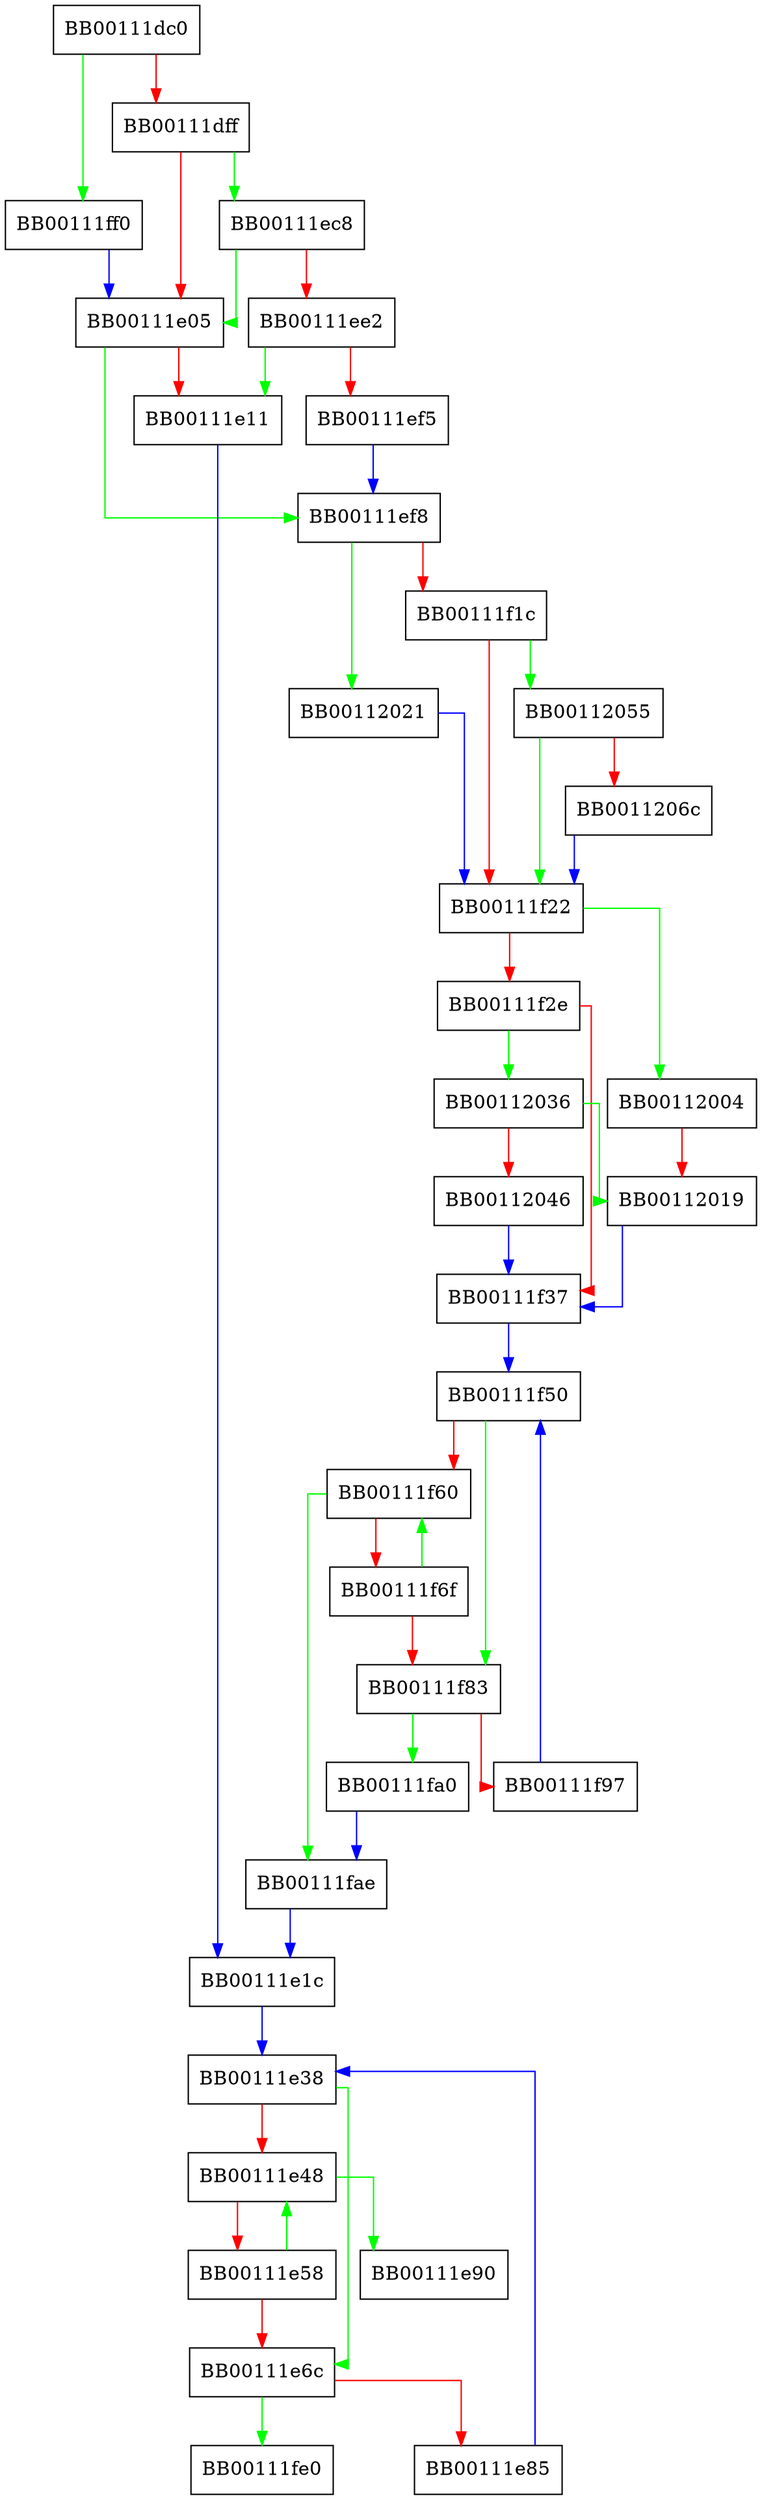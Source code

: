 digraph FUN_00111dc0 {
  node [shape="box"];
  graph [splines=ortho];
  BB00111dc0 -> BB00111ff0 [color="green"];
  BB00111dc0 -> BB00111dff [color="red"];
  BB00111dff -> BB00111ec8 [color="green"];
  BB00111dff -> BB00111e05 [color="red"];
  BB00111e05 -> BB00111ef8 [color="green"];
  BB00111e05 -> BB00111e11 [color="red"];
  BB00111e11 -> BB00111e1c [color="blue"];
  BB00111e1c -> BB00111e38 [color="blue"];
  BB00111e38 -> BB00111e6c [color="green"];
  BB00111e38 -> BB00111e48 [color="red"];
  BB00111e48 -> BB00111e90 [color="green"];
  BB00111e48 -> BB00111e58 [color="red"];
  BB00111e58 -> BB00111e48 [color="green"];
  BB00111e58 -> BB00111e6c [color="red"];
  BB00111e6c -> BB00111fe0 [color="green"];
  BB00111e6c -> BB00111e85 [color="red"];
  BB00111e85 -> BB00111e38 [color="blue"];
  BB00111ec8 -> BB00111e05 [color="green"];
  BB00111ec8 -> BB00111ee2 [color="red"];
  BB00111ee2 -> BB00111e11 [color="green"];
  BB00111ee2 -> BB00111ef5 [color="red"];
  BB00111ef5 -> BB00111ef8 [color="blue"];
  BB00111ef8 -> BB00112021 [color="green"];
  BB00111ef8 -> BB00111f1c [color="red"];
  BB00111f1c -> BB00112055 [color="green"];
  BB00111f1c -> BB00111f22 [color="red"];
  BB00111f22 -> BB00112004 [color="green"];
  BB00111f22 -> BB00111f2e [color="red"];
  BB00111f2e -> BB00112036 [color="green"];
  BB00111f2e -> BB00111f37 [color="red"];
  BB00111f37 -> BB00111f50 [color="blue"];
  BB00111f50 -> BB00111f83 [color="green"];
  BB00111f50 -> BB00111f60 [color="red"];
  BB00111f60 -> BB00111fae [color="green"];
  BB00111f60 -> BB00111f6f [color="red"];
  BB00111f6f -> BB00111f60 [color="green"];
  BB00111f6f -> BB00111f83 [color="red"];
  BB00111f83 -> BB00111fa0 [color="green"];
  BB00111f83 -> BB00111f97 [color="red"];
  BB00111f97 -> BB00111f50 [color="blue"];
  BB00111fa0 -> BB00111fae [color="blue"];
  BB00111fae -> BB00111e1c [color="blue"];
  BB00111ff0 -> BB00111e05 [color="blue"];
  BB00112004 -> BB00112019 [color="red"];
  BB00112019 -> BB00111f37 [color="blue"];
  BB00112021 -> BB00111f22 [color="blue"];
  BB00112036 -> BB00112019 [color="green"];
  BB00112036 -> BB00112046 [color="red"];
  BB00112046 -> BB00111f37 [color="blue"];
  BB00112055 -> BB00111f22 [color="green"];
  BB00112055 -> BB0011206c [color="red"];
  BB0011206c -> BB00111f22 [color="blue"];
}